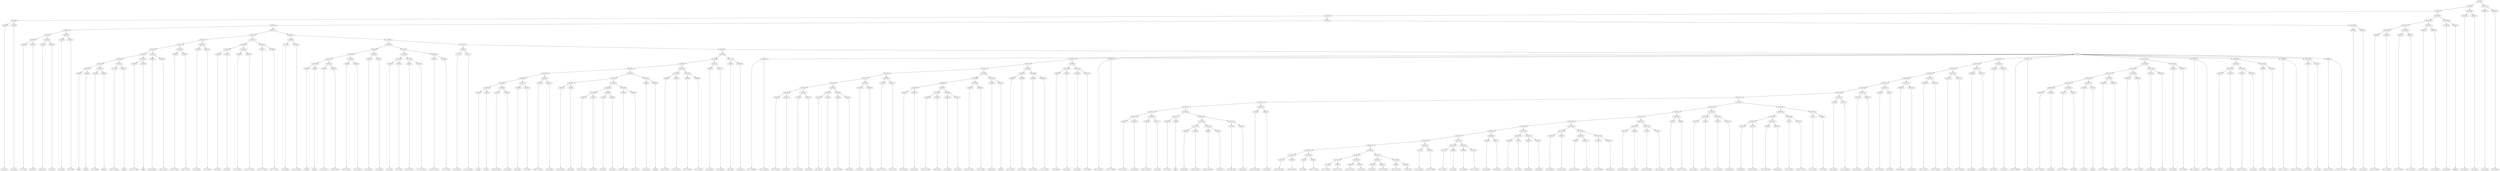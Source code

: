 digraph sample{
"L4334(0)"->"[D  E  F](0)"
"L2249(0)"->"[F  G  A](0)"
"L5310(4)"->"L4334(0)"
"L5310(4)"->"L2249(0)"
"L2249(1)"->"[F  G  A](1)"
"L4334(1)"->"[D  E  F](1)"
"L5310(9)"->"L2249(1)"
"L5310(9)"->"L4334(1)"
"L4334(2)"->"[D  E  F](2)"
"L2249(2)"->"[F  G  A](2)"
"L5310(10)"->"L4334(2)"
"L5310(10)"->"L2249(2)"
"L5310(8)"->"L5310(9)"
"L5310(8)"->"L5310(10)"
"L2249(3)"->"[F  G  A](3)"
"L4334(3)"->"[D  E  F](3)"
"L5310(11)"->"L2249(3)"
"L5310(11)"->"L4334(3)"
"L5310(7)"->"L5310(8)"
"L5310(7)"->"L5310(11)"
"L-688(0)"->"[D](0)"
"L1084(0)"->"[rest](0)"
"L5310(20)"->"L-688(0)"
"L5310(20)"->"L1084(0)"
"L3824(0)"->"[D  F  Ais](0)"
"L1084(1)"->"[rest](1)"
"L5310(21)"->"L3824(0)"
"L5310(21)"->"L1084(1)"
"L5310(19)"->"L5310(20)"
"L5310(19)"->"L5310(21)"
"L1273(0)"->"[D  E  G  Ais](0)"
"L1084(2)"->"[rest](2)"
"L5310(22)"->"L1273(0)"
"L5310(22)"->"L1084(2)"
"L5310(18)"->"L5310(19)"
"L5310(18)"->"L5310(22)"
"L1482(0)"->"[Cis  E  G  A](0)"
"L3236(0)"->"[A](0)"
"L5310(23)"->"L1482(0)"
"L5310(23)"->"L3236(0)"
"L5310(17)"->"L5310(18)"
"L5310(17)"->"L5310(23)"
"L2080(0)"->"[D  F  G  A](0)"
"L3920(0)"->"[D  E  F  A](0)"
"L5310(24)"->"L2080(0)"
"L5310(24)"->"L3920(0)"
"L5310(16)"->"L5310(17)"
"L5310(16)"->"L5310(24)"
"L3920(1)"->"[D  E  F  A](1)"
"L2080(1)"->"[D  F  G  A](1)"
"L5310(25)"->"L3920(1)"
"L5310(25)"->"L2080(1)"
"L5310(15)"->"L5310(16)"
"L5310(15)"->"L5310(25)"
"L3987(0)"->"[D  G  Ais](0)"
"L3987(1)"->"[D  G  Ais](1)"
"L5310(26)"->"L3987(0)"
"L5310(26)"->"L3987(1)"
"L5310(14)"->"L5310(15)"
"L5310(14)"->"L5310(26)"
"L2340(0)"->"[D  F  A](0)"
"L2340(1)"->"[D  F  A](1)"
"L5310(29)"->"L2340(0)"
"L5310(29)"->"L2340(1)"
"L3588(0)"->"[C  F  G  A](0)"
"L2821(0)"->"[C  D  E  F  A](0)"
"L5310(30)"->"L3588(0)"
"L5310(30)"->"L2821(0)"
"L5310(28)"->"L5310(29)"
"L5310(28)"->"L5310(30)"
"L2821(1)"->"[C  D  E  F  A](1)"
"L3588(1)"->"[C  F  G  A](1)"
"L5310(31)"->"L2821(1)"
"L5310(31)"->"L3588(1)"
"L5310(27)"->"L5310(28)"
"L5310(27)"->"L5310(31)"
"L5310(13)"->"L5310(14)"
"L5310(13)"->"L5310(27)"
"L1211(0)"->"[C  E  Ais](0)"
"L2765(0)"->"[C  E  G  Ais](0)"
"L2666(0)"->"L1211(0)"
"L2666(0)"->"L2765(0)"
"L2940(0)"->"[F  A](0)"
"L2940(1)"->"[F  A](1)"
"L5310(38)"->"L2940(0)"
"L5310(38)"->"L2940(1)"
"L2080(2)"->"[D  F  G  A](2)"
"L3920(2)"->"[D  E  F  A](2)"
"L5310(39)"->"L2080(2)"
"L5310(39)"->"L3920(2)"
"L5310(37)"->"L5310(38)"
"L5310(37)"->"L5310(39)"
"L3920(3)"->"[D  E  F  A](3)"
"L2080(3)"->"[D  F  G  A](3)"
"L5310(40)"->"L3920(3)"
"L5310(40)"->"L2080(3)"
"L5310(36)"->"L5310(37)"
"L5310(36)"->"L5310(40)"
"L3987(2)"->"[D  G  Ais](2)"
"L3987(3)"->"[D  G  Ais](3)"
"L5310(41)"->"L3987(2)"
"L5310(41)"->"L3987(3)"
"L5310(35)"->"L5310(36)"
"L5310(35)"->"L5310(41)"
"L2340(2)"->"[D  F  A](2)"
"L2340(3)"->"[D  F  A](3)"
"L5310(44)"->"L2340(2)"
"L5310(44)"->"L2340(3)"
"L3588(2)"->"[C  F  G  A](2)"
"L2821(2)"->"[C  D  E  F  A](2)"
"L5310(45)"->"L3588(2)"
"L5310(45)"->"L2821(2)"
"L5310(43)"->"L5310(44)"
"L5310(43)"->"L5310(45)"
"L2821(3)"->"[C  D  E  F  A](3)"
"L3588(3)"->"[C  F  G  A](3)"
"L5310(46)"->"L2821(3)"
"L5310(46)"->"L3588(3)"
"L5310(42)"->"L5310(43)"
"L5310(42)"->"L5310(46)"
"L5310(34)"->"L5310(35)"
"L5310(34)"->"L5310(42)"
"L1211(1)"->"[C  E  Ais](1)"
"L2765(1)"->"[C  E  G  Ais](1)"
"L2666(1)"->"L1211(1)"
"L2666(1)"->"L2765(1)"
"L2940(2)"->"[F  A](2)"
"L2940(3)"->"[F  A](3)"
"L5310(55)"->"L2940(2)"
"L5310(55)"->"L2940(3)"
"L1482(1)"->"[Cis  E  G  A](1)"
"L2060(0)"->"[Cis  E  A](0)"
"L5310(56)"->"L1482(1)"
"L5310(56)"->"L2060(0)"
"L5310(54)"->"L5310(55)"
"L5310(54)"->"L5310(56)"
"L2340(4)"->"[D  F  A](4)"
"L2340(5)"->"[D  F  A](5)"
"L5310(57)"->"L2340(4)"
"L5310(57)"->"L2340(5)"
"L5310(53)"->"L5310(54)"
"L5310(53)"->"L5310(57)"
"L1482(2)"->"[Cis  E  G  A](2)"
"L4501(0)"->"[Cis  G  A](0)"
"L5310(58)"->"L1482(2)"
"L5310(58)"->"L4501(0)"
"L5310(52)"->"L5310(53)"
"L5310(52)"->"L5310(58)"
"L3920(4)"->"[D  E  F  A](4)"
"L2340(6)"->"[D  F  A](6)"
"L5310(61)"->"L3920(4)"
"L5310(61)"->"L2340(6)"
"L1482(3)"->"[Cis  E  G  A](3)"
"L2060(1)"->"[Cis  E  A](1)"
"L5310(64)"->"L1482(3)"
"L5310(64)"->"L2060(1)"
"L2340(7)"->"[D  F  A](7)"
"L2340(8)"->"[D  F  A](8)"
"L5310(65)"->"L2340(7)"
"L5310(65)"->"L2340(8)"
"L5310(63)"->"L5310(64)"
"L5310(63)"->"L5310(65)"
"L1482(4)"->"[Cis  E  G  A](4)"
"L2080(4)"->"[D  F  G  A](4)"
"L5310(66)"->"L1482(4)"
"L5310(66)"->"L2080(4)"
"L5310(62)"->"L5310(63)"
"L5310(62)"->"L5310(66)"
"L5310(60)"->"L5310(61)"
"L5310(60)"->"L5310(62)"
"L2060(2)"->"[Cis  E  A](2)"
"L3684(0)"->"[E  A](0)"
"L5310(67)"->"L2060(2)"
"L5310(67)"->"L3684(0)"
"L5310(59)"->"L5310(60)"
"L5310(59)"->"L5310(67)"
"L5310(51)"->"L5310(52)"
"L5310(51)"->"L5310(59)"
"L2080(5)"->"[D  F  G  A](5)"
"L3920(5)"->"[D  E  F  A](5)"
"L5310(69)"->"L2080(5)"
"L5310(69)"->"L3920(5)"
"L3920(6)"->"[D  E  F  A](6)"
"L2080(6)"->"[D  F  G  A](6)"
"L5310(70)"->"L3920(6)"
"L5310(70)"->"L2080(6)"
"L5310(68)"->"L5310(69)"
"L5310(68)"->"L5310(70)"
"L5310(50)"->"L5310(51)"
"L5310(50)"->"L5310(68)"
"L3987(4)"->"[D  G  Ais](4)"
"L3987(5)"->"[D  G  Ais](5)"
"L5310(71)"->"L3987(4)"
"L5310(71)"->"L3987(5)"
"L5310(49)"->"L5310(50)"
"L5310(49)"->"L5310(71)"
"L2340(9)"->"[D  F  A](9)"
"L2340(10)"->"[D  F  A](10)"
"L5310(72)"->"L2340(9)"
"L5310(72)"->"L2340(10)"
"L5310(48)"->"L5310(49)"
"L5310(48)"->"L5310(72)"
"L3192(0)"->"[E  G  A  Ais](0)"
"L3192(0)"->"[E  F  G  Ais](0)"
"L2080(7)"->"[D  F  G  A](7)"
"L2340(11)"->"[D  F  A](11)"
"L5310(80)"->"L2080(7)"
"L5310(80)"->"L2340(11)"
"L1482(5)"->"[Cis  E  G  A](5)"
"L3637(0)"->"[E  G  A](0)"
"L5310(81)"->"L1482(5)"
"L5310(81)"->"L3637(0)"
"L5310(79)"->"L5310(80)"
"L5310(79)"->"L5310(81)"
"L2340(12)"->"[D  F  A](12)"
"L1279(0)"->"[D  A](0)"
"L5310(83)"->"L2340(12)"
"L5310(83)"->"L1279(0)"
"L1482(6)"->"[Cis  E  G  A](6)"
"L2060(3)"->"[Cis  E  A](3)"
"L5310(84)"->"L1482(6)"
"L5310(84)"->"L2060(3)"
"L5310(82)"->"L5310(83)"
"L5310(82)"->"L5310(84)"
"L5310(78)"->"L5310(79)"
"L5310(78)"->"L5310(82)"
"L2340(13)"->"[D  F  A](13)"
"L2340(14)"->"[D  F  A](14)"
"L5310(85)"->"L2340(13)"
"L5310(85)"->"L2340(14)"
"L5310(77)"->"L5310(78)"
"L5310(77)"->"L5310(85)"
"L1482(7)"->"[Cis  E  G  A](7)"
"L4501(1)"->"[Cis  G  A](1)"
"L5310(86)"->"L1482(7)"
"L5310(86)"->"L4501(1)"
"L5310(76)"->"L5310(77)"
"L5310(76)"->"L5310(86)"
"L3920(7)"->"[D  E  F  A](7)"
"L2340(15)"->"[D  F  A](15)"
"L5310(90)"->"L3920(7)"
"L5310(90)"->"L2340(15)"
"L1482(8)"->"[Cis  E  G  A](8)"
"L2060(4)"->"[Cis  E  A](4)"
"L5310(92)"->"L1482(8)"
"L5310(92)"->"L2060(4)"
"L2340(16)"->"[D  F  A](16)"
"L2340(17)"->"[D  F  A](17)"
"L5310(93)"->"L2340(16)"
"L5310(93)"->"L2340(17)"
"L5310(91)"->"L5310(92)"
"L5310(91)"->"L5310(93)"
"L5310(89)"->"L5310(90)"
"L5310(89)"->"L5310(91)"
"L1482(9)"->"[Cis  E  G  A](9)"
"L2080(8)"->"[D  F  G  A](8)"
"L5310(94)"->"L1482(9)"
"L5310(94)"->"L2080(8)"
"L5310(88)"->"L5310(89)"
"L5310(88)"->"L5310(94)"
"L2060(5)"->"[Cis  E  A](5)"
"L3684(1)"->"[E  A](1)"
"L5310(95)"->"L2060(5)"
"L5310(95)"->"L3684(1)"
"L5310(87)"->"L5310(88)"
"L5310(87)"->"L5310(95)"
"L5310(75)"->"L5310(76)"
"L5310(75)"->"L5310(87)"
"L2080(9)"->"[D  F  G  A](9)"
"L3920(8)"->"[D  E  F  A](8)"
"L5310(97)"->"L2080(9)"
"L5310(97)"->"L3920(8)"
"L3920(9)"->"[D  E  F  A](9)"
"L2080(10)"->"[D  F  G  A](10)"
"L5310(98)"->"L3920(9)"
"L5310(98)"->"L2080(10)"
"L5310(96)"->"L5310(97)"
"L5310(96)"->"L5310(98)"
"L5310(74)"->"L5310(75)"
"L5310(74)"->"L5310(96)"
"L3987(6)"->"[D  G  Ais](6)"
"L3987(7)"->"[D  G  Ais](7)"
"L5310(100)"->"L3987(6)"
"L5310(100)"->"L3987(7)"
"L2340(18)"->"[D  F  A](18)"
"L2340(19)"->"[D  F  A](19)"
"L5310(101)"->"L2340(18)"
"L5310(101)"->"L2340(19)"
"L5310(99)"->"L5310(100)"
"L5310(99)"->"L5310(101)"
"L5310(73)"->"L5310(74)"
"L5310(73)"->"L5310(99)"
"L3192(1)"->"[E  G  A  Ais](1)"
"L3192(1)"->"[E  F  G  Ais](1)"
"L2080(11)"->"[D  F  G  A](11)"
"L2340(20)"->"[D  F  A](20)"
"L5310(114)"->"L2080(11)"
"L5310(114)"->"L2340(20)"
"L1482(10)"->"[Cis  E  G  A](10)"
"L3637(1)"->"[E  G  A](1)"
"L5310(115)"->"L1482(10)"
"L5310(115)"->"L3637(1)"
"L5310(113)"->"L5310(114)"
"L5310(113)"->"L5310(115)"
"L2340(21)"->"[D  F  A](21)"
"L-688(1)"->"[D](1)"
"L5310(117)"->"L2340(21)"
"L5310(117)"->"L-688(1)"
"L2081(0)"->"[D  Fis  A](0)"
"L4074(0)"->"[D  Fis  A  B](0)"
"L5310(120)"->"L2081(0)"
"L5310(120)"->"L4074(0)"
"L658(0)"->"[Cis  D  Fis  A](0)"
"L2081(1)"->"[D  Fis  A](1)"
"L5310(121)"->"L658(0)"
"L5310(121)"->"L2081(1)"
"L5310(119)"->"L5310(120)"
"L5310(119)"->"L5310(121)"
"L-2151(0)"->"[D  E  Fis  A](0)"
"L2081(2)"->"[D  Fis  A](2)"
"L5310(122)"->"L-2151(0)"
"L5310(122)"->"L2081(2)"
"L5310(118)"->"L5310(119)"
"L5310(118)"->"L5310(122)"
"L5310(116)"->"L5310(117)"
"L5310(116)"->"L5310(118)"
"L5310(112)"->"L5310(113)"
"L5310(112)"->"L5310(116)"
"L4770(0)"->"[D  Fis  Gis  B](0)"
"L4691(0)"->"[D  Gis  B](0)"
"L5310(123)"->"L4770(0)"
"L5310(123)"->"L4691(0)"
"L5310(111)"->"L5310(112)"
"L5310(111)"->"L5310(123)"
"L4770(1)"->"[D  Fis  Gis  B](1)"
"L1180(0)"->"[D  E  Gis  B](0)"
"L5310(135)"->"L4770(1)"
"L5310(135)"->"L1180(0)"
"L532(0)"->"[D  G  A](0)"
"L546(0)"->"[Cis  D  G  A](0)"
"L5310(136)"->"L532(0)"
"L5310(136)"->"L546(0)"
"L5310(134)"->"L5310(135)"
"L5310(134)"->"L5310(136)"
"L1124(0)"->"[D  G  A  B](0)"
"L546(1)"->"[Cis  D  G  A](1)"
"L5310(139)"->"L1124(0)"
"L5310(139)"->"L546(1)"
"L4074(1)"->"[D  Fis  A  B](1)"
"L2081(3)"->"[D  Fis  A](3)"
"L5310(140)"->"L4074(1)"
"L5310(140)"->"L2081(3)"
"L5310(138)"->"L5310(139)"
"L5310(138)"->"L5310(140)"
"L2081(4)"->"[D  Fis  A](4)"
"L4074(2)"->"[D  Fis  A  B](2)"
"L5310(142)"->"L2081(4)"
"L5310(142)"->"L4074(2)"
"L658(1)"->"[Cis  D  Fis  A](1)"
"L2081(5)"->"[D  Fis  A](5)"
"L5310(143)"->"L658(1)"
"L5310(143)"->"L2081(5)"
"L5310(141)"->"L5310(142)"
"L5310(141)"->"L5310(143)"
"L5310(137)"->"L5310(138)"
"L5310(137)"->"L5310(141)"
"L5310(133)"->"L5310(134)"
"L5310(133)"->"L5310(137)"
"L517(0)"->"[D  E  G  B](0)"
"L4329(0)"->"[D  Fis  G  B](0)"
"L5310(144)"->"L517(0)"
"L5310(144)"->"L4329(0)"
"L5310(132)"->"L5310(133)"
"L5310(132)"->"L5310(144)"
"L1124(1)"->"[D  G  A  B](1)"
"L2998(0)"->"[D  G  B](0)"
"L5310(146)"->"L1124(1)"
"L5310(146)"->"L2998(0)"
"L3987(8)"->"[D  G  Ais](8)"
"L1273(1)"->"[D  E  G  Ais](1)"
"L5310(147)"->"L3987(8)"
"L5310(147)"->"L1273(1)"
"L5310(145)"->"L5310(146)"
"L5310(145)"->"L5310(147)"
"L5310(131)"->"L5310(132)"
"L5310(131)"->"L5310(145)"
"L2081(6)"->"[D  Fis  A](6)"
"L2081(7)"->"[D  Fis  A](7)"
"L5310(148)"->"L2081(6)"
"L5310(148)"->"L2081(7)"
"L5310(130)"->"L5310(131)"
"L5310(130)"->"L5310(148)"
"L3056(0)"->"[D  E  G  A](0)"
"L532(1)"->"[D  G  A](1)"
"L5310(150)"->"L3056(0)"
"L5310(150)"->"L532(1)"
"L2081(8)"->"[D  Fis  A](8)"
"L2081(9)"->"[D  Fis  A](9)"
"L5310(151)"->"L2081(8)"
"L5310(151)"->"L2081(9)"
"L5310(149)"->"L5310(150)"
"L5310(149)"->"L5310(151)"
"L5310(129)"->"L5310(130)"
"L5310(129)"->"L5310(149)"
"L2081(10)"->"[D  Fis  A](10)"
"L4074(3)"->"[D  Fis  A  B](3)"
"L5310(153)"->"L2081(10)"
"L5310(153)"->"L4074(3)"
"L658(2)"->"[Cis  D  Fis  A](2)"
"L2081(11)"->"[D  Fis  A](11)"
"L5310(155)"->"L658(2)"
"L5310(155)"->"L2081(11)"
"L-2151(1)"->"[D  E  Fis  A](1)"
"L2081(12)"->"[D  Fis  A](12)"
"L5310(156)"->"L-2151(1)"
"L5310(156)"->"L2081(12)"
"L5310(154)"->"L5310(155)"
"L5310(154)"->"L5310(156)"
"L5310(152)"->"L5310(153)"
"L5310(152)"->"L5310(154)"
"L5310(128)"->"L5310(129)"
"L5310(128)"->"L5310(152)"
"L4770(2)"->"[D  Fis  Gis  B](2)"
"L4691(1)"->"[D  Gis  B](1)"
"L5310(158)"->"L4770(2)"
"L5310(158)"->"L4691(1)"
"L4770(3)"->"[D  Fis  Gis  B](3)"
"L1180(1)"->"[D  E  Gis  B](1)"
"L5310(159)"->"L4770(3)"
"L5310(159)"->"L1180(1)"
"L5310(157)"->"L5310(158)"
"L5310(157)"->"L5310(159)"
"L5310(127)"->"L5310(128)"
"L5310(127)"->"L5310(157)"
"L532(2)"->"[D  G  A](2)"
"L546(2)"->"[Cis  D  G  A](2)"
"L5310(160)"->"L532(2)"
"L5310(160)"->"L546(2)"
"L5310(126)"->"L5310(127)"
"L5310(126)"->"L5310(160)"
"L1124(2)"->"[D  G  A  B](2)"
"L546(3)"->"[Cis  D  G  A](3)"
"L5310(162)"->"L1124(2)"
"L5310(162)"->"L546(3)"
"L4074(4)"->"[D  Fis  A  B](4)"
"L2081(13)"->"[D  Fis  A](13)"
"L5310(163)"->"L4074(4)"
"L5310(163)"->"L2081(13)"
"L5310(161)"->"L5310(162)"
"L5310(161)"->"L5310(163)"
"L5310(125)"->"L5310(126)"
"L5310(125)"->"L5310(161)"
"L2081(14)"->"[D  Fis  A](14)"
"L4074(5)"->"[D  Fis  A  B](5)"
"L5310(167)"->"L2081(14)"
"L5310(167)"->"L4074(5)"
"L658(3)"->"[Cis  D  Fis  A](3)"
"L2081(15)"->"[D  Fis  A](15)"
"L5310(168)"->"L658(3)"
"L5310(168)"->"L2081(15)"
"L5310(166)"->"L5310(167)"
"L5310(166)"->"L5310(168)"
"L517(1)"->"[D  E  G  B](1)"
"L4329(1)"->"[D  Fis  G  B](1)"
"L5310(169)"->"L517(1)"
"L5310(169)"->"L4329(1)"
"L5310(165)"->"L5310(166)"
"L5310(165)"->"L5310(169)"
"L1124(3)"->"[D  G  A  B](3)"
"L2998(1)"->"[D  G  B](1)"
"L5310(170)"->"L1124(3)"
"L5310(170)"->"L2998(1)"
"L5310(164)"->"L5310(165)"
"L5310(164)"->"L5310(170)"
"L5310(124)"->"L5310(125)"
"L5310(124)"->"L5310(164)"
"L5310(110)"->"L5310(111)"
"L5310(110)"->"L5310(124)"
"L3987(9)"->"[D  G  Ais](9)"
"L1273(2)"->"[D  E  G  Ais](2)"
"L5310(171)"->"L3987(9)"
"L5310(171)"->"L1273(2)"
"L5310(109)"->"L5310(110)"
"L5310(109)"->"L5310(171)"
"L2081(16)"->"[D  Fis  A](16)"
"L2081(17)"->"[D  Fis  A](17)"
"L5310(172)"->"L2081(16)"
"L5310(172)"->"L2081(17)"
"L5310(108)"->"L5310(109)"
"L5310(108)"->"L5310(172)"
"L3056(1)"->"[D  E  G  A](1)"
"L532(3)"->"[D  G  A](3)"
"L5310(173)"->"L3056(1)"
"L5310(173)"->"L532(3)"
"L5310(107)"->"L5310(108)"
"L5310(107)"->"L5310(173)"
"L2081(18)"->"[D  Fis  A](18)"
"L2081(19)"->"[D  Fis  A](19)"
"L5310(174)"->"L2081(18)"
"L5310(174)"->"L2081(19)"
"L5310(106)"->"L5310(107)"
"L5310(106)"->"L5310(174)"
"L2080(12)"->"[D  F  G  A](12)"
"L3920(10)"->"[D  E  F  A](10)"
"L5310(175)"->"L2080(12)"
"L5310(175)"->"L3920(10)"
"L5310(105)"->"L5310(106)"
"L5310(105)"->"L5310(175)"
"L3920(11)"->"[D  E  F  A](11)"
"L2080(13)"->"[D  F  G  A](13)"
"L5310(176)"->"L3920(11)"
"L5310(176)"->"L2080(13)"
"L5310(104)"->"L5310(105)"
"L5310(104)"->"L5310(176)"
"L3987(10)"->"[D  G  Ais](10)"
"L3987(11)"->"[D  G  Ais](11)"
"L5310(177)"->"L3987(10)"
"L5310(177)"->"L3987(11)"
"L5310(103)"->"L5310(104)"
"L5310(103)"->"L5310(177)"
"L2340(22)"->"[D  F  A](22)"
"L2340(23)"->"[D  F  A](23)"
"L5310(178)"->"L2340(22)"
"L5310(178)"->"L2340(23)"
"L5310(102)"->"L5310(103)"
"L5310(102)"->"L5310(178)"
"L3192(2)"->"[E  G  A  Ais](2)"
"L3192(2)"->"[E  F  G  Ais](2)"
"L2080(14)"->"[D  F  G  A](14)"
"L2340(24)"->"[D  F  A](24)"
"L5310(185)"->"L2080(14)"
"L5310(185)"->"L2340(24)"
"L1482(11)"->"[Cis  E  G  A](11)"
"L3637(2)"->"[E  G  A](2)"
"L5310(186)"->"L1482(11)"
"L5310(186)"->"L3637(2)"
"L5310(184)"->"L5310(185)"
"L5310(184)"->"L5310(186)"
"L2340(25)"->"[D  F  A](25)"
"L1279(1)"->"[D  A](1)"
"L5310(187)"->"L2340(25)"
"L5310(187)"->"L1279(1)"
"L5310(183)"->"L5310(184)"
"L5310(183)"->"L5310(187)"
"L2080(15)"->"[D  F  G  A](15)"
"L3920(12)"->"[D  E  F  A](12)"
"L5310(188)"->"L2080(15)"
"L5310(188)"->"L3920(12)"
"L5310(182)"->"L5310(183)"
"L5310(182)"->"L5310(188)"
"L3920(13)"->"[D  E  F  A](13)"
"L2080(16)"->"[D  F  G  A](16)"
"L5310(189)"->"L3920(13)"
"L5310(189)"->"L2080(16)"
"L5310(181)"->"L5310(182)"
"L5310(181)"->"L5310(189)"
"L3987(12)"->"[D  G  Ais](12)"
"L3987(13)"->"[D  G  Ais](13)"
"L5310(190)"->"L3987(12)"
"L5310(190)"->"L3987(13)"
"L5310(180)"->"L5310(181)"
"L5310(180)"->"L5310(190)"
"L2340(26)"->"[D  F  A](26)"
"L2340(27)"->"[D  F  A](27)"
"L5310(191)"->"L2340(26)"
"L5310(191)"->"L2340(27)"
"L5310(179)"->"L5310(180)"
"L5310(179)"->"L5310(191)"
"L3192(3)"->"[E  G  A  Ais](3)"
"L3192(3)"->"[E  F  G  Ais](3)"
"L2080(17)"->"[D  F  G  A](17)"
"L2340(28)"->"[D  F  A](28)"
"L5310(194)"->"L2080(17)"
"L5310(194)"->"L2340(28)"
"L1482(12)"->"[Cis  E  G  A](12)"
"L3637(3)"->"[E  G  A](3)"
"L5310(195)"->"L1482(12)"
"L5310(195)"->"L3637(3)"
"L5310(193)"->"L5310(194)"
"L5310(193)"->"L5310(195)"
"L4334(4)"->"[D  E  F](4)"
"L2249(4)"->"[F  G  A](4)"
"L5310(196)"->"L4334(4)"
"L5310(196)"->"L2249(4)"
"L5310(192)"->"L5310(193)"
"L5310(192)"->"L5310(196)"
"L4068(0)"->"[Cis  F  G  A](0)"
"L4068(0)"->"[Cis  E  F  G  A](0)"
"L4334(5)"->"[D  E  F](5)"
"L2249(5)"->"[F  G  A](5)"
"L5310(197)"->"L4334(5)"
"L5310(197)"->"L2249(5)"
"L4068(1)"->"[Cis  F  G  A](1)"
"L4068(1)"->"[Cis  E  F  G  A](1)"
"L5255(0)"->"L3192(0)"
"L5255(0)"->"L5310(73)"
"L5255(0)"->"L3192(1)"
"L5255(0)"->"L5310(102)"
"L5255(0)"->"L3192(2)"
"L5255(0)"->"L5310(179)"
"L5255(0)"->"L3192(3)"
"L5255(0)"->"L5310(192)"
"L5255(0)"->"L4068(0)"
"L5255(0)"->"L5310(197)"
"L5255(0)"->"L4068(1)"
"L5269(0)"->"L5310(48)"
"L5269(0)"->"L5255(0)"
"L5310(47)"->"L2666(1)"
"L5310(47)"->"L5269(0)"
"L5310(33)"->"L5310(34)"
"L5310(33)"->"L5310(47)"
"L5310(32)"->"L2666(0)"
"L5310(32)"->"L5310(33)"
"L5310(12)"->"L5310(13)"
"L5310(12)"->"L5310(32)"
"L5310(6)"->"L5310(7)"
"L5310(6)"->"L5310(12)"
"L4334(6)"->"[D  E  F](6)"
"L2248(0)"->"[F  Gis  A](0)"
"L5310(198)"->"L4334(6)"
"L5310(198)"->"L2248(0)"
"L5310(5)"->"L5310(6)"
"L5310(5)"->"L5310(198)"
"L5310(3)"->"L5310(4)"
"L5310(3)"->"L5310(5)"
"L3666(0)"->"[Cis  D  F  A](0)"
"L3920(14)"->"[D  E  F  A](14)"
"L5310(202)"->"L3666(0)"
"L5310(202)"->"L3920(14)"
"L3920(15)"->"[D  E  F  A](15)"
"L2923(0)"->"[D  F  Gis  A](0)"
"L5310(203)"->"L3920(15)"
"L5310(203)"->"L2923(0)"
"L5310(201)"->"L5310(202)"
"L5310(201)"->"L5310(203)"
"L3666(1)"->"[Cis  D  F  A](1)"
"L3920(16)"->"[D  E  F  A](16)"
"L5310(204)"->"L3666(1)"
"L5310(204)"->"L3920(16)"
"L5310(200)"->"L5310(201)"
"L5310(200)"->"L5310(204)"
"L2340(29)"->"[D  F  A](29)"
"L1084(3)"->"[rest](3)"
"L5310(205)"->"L2340(29)"
"L5310(205)"->"L1084(3)"
"L5310(199)"->"L5310(200)"
"L5310(199)"->"L5310(205)"
"L5310(2)"->"L5310(3)"
"L5310(2)"->"L5310(199)"
"L2340(30)"->"[D  F  A](30)"
"L2340(31)"->"[D  F  A](31)"
"L5310(206)"->"L2340(30)"
"L5310(206)"->"L2340(31)"
"L5310(1)"->"L5310(2)"
"L5310(1)"->"L5310(206)"
"L2340(32)"->"[D  F  A](32)"
"L2340(33)"->"[D  F  A](33)"
"L5310(207)"->"L2340(32)"
"L5310(207)"->"L2340(33)"
"L5310(0)"->"L5310(1)"
"L5310(0)"->"L5310(207)"
{rank = min; "L5310(0)"}
{rank = same; "L5310(1)"; "L5310(207)";}
{rank = same; "L5310(2)"; "L5310(206)"; "L2340(32)"; "L2340(33)";}
{rank = same; "L5310(3)"; "L5310(199)"; "L2340(30)"; "L2340(31)";}
{rank = same; "L5310(4)"; "L5310(5)"; "L5310(200)"; "L5310(205)";}
{rank = same; "L4334(0)"; "L2249(0)"; "L5310(6)"; "L5310(198)"; "L5310(201)"; "L5310(204)"; "L2340(29)"; "L1084(3)";}
{rank = same; "L5310(7)"; "L5310(12)"; "L4334(6)"; "L2248(0)"; "L5310(202)"; "L5310(203)"; "L3666(1)"; "L3920(16)";}
{rank = same; "L5310(8)"; "L5310(11)"; "L5310(13)"; "L5310(32)"; "L3666(0)"; "L3920(14)"; "L3920(15)"; "L2923(0)";}
{rank = same; "L5310(9)"; "L5310(10)"; "L2249(3)"; "L4334(3)"; "L5310(14)"; "L5310(27)"; "L2666(0)"; "L5310(33)";}
{rank = same; "L2249(1)"; "L4334(1)"; "L4334(2)"; "L2249(2)"; "L5310(15)"; "L5310(26)"; "L5310(28)"; "L5310(31)"; "L1211(0)"; "L2765(0)"; "L5310(34)"; "L5310(47)";}
{rank = same; "L5310(16)"; "L5310(25)"; "L3987(0)"; "L3987(1)"; "L5310(29)"; "L5310(30)"; "L2821(1)"; "L3588(1)"; "L5310(35)"; "L5310(42)"; "L2666(1)"; "L5269(0)";}
{rank = same; "L5310(17)"; "L5310(24)"; "L3920(1)"; "L2080(1)"; "L2340(0)"; "L2340(1)"; "L3588(0)"; "L2821(0)"; "L5310(36)"; "L5310(41)"; "L5310(43)"; "L5310(46)"; "L1211(1)"; "L2765(1)"; "L5310(48)"; "L5255(0)";}
{rank = same; "L5310(18)"; "L5310(23)"; "L2080(0)"; "L3920(0)"; "L5310(37)"; "L5310(40)"; "L3987(2)"; "L3987(3)"; "L5310(44)"; "L5310(45)"; "L2821(3)"; "L3588(3)"; "L5310(49)"; "L5310(72)"; "L3192(0)"; "L5310(73)"; "L3192(1)"; "L5310(102)"; "L3192(2)"; "L5310(179)"; "L3192(3)"; "L5310(192)"; "L4068(0)"; "L5310(197)"; "L4068(1)";}
{rank = same; "L5310(19)"; "L5310(22)"; "L1482(0)"; "L3236(0)"; "L5310(38)"; "L5310(39)"; "L3920(3)"; "L2080(3)"; "L2340(2)"; "L2340(3)"; "L3588(2)"; "L2821(2)"; "L5310(50)"; "L5310(71)"; "L2340(9)"; "L2340(10)"; "L5310(74)"; "L5310(99)"; "L5310(103)"; "L5310(178)"; "L5310(180)"; "L5310(191)"; "L5310(193)"; "L5310(196)"; "L4334(5)"; "L2249(5)";}
{rank = same; "L5310(20)"; "L5310(21)"; "L1273(0)"; "L1084(2)"; "L2940(0)"; "L2940(1)"; "L2080(2)"; "L3920(2)"; "L5310(51)"; "L5310(68)"; "L3987(4)"; "L3987(5)"; "L5310(75)"; "L5310(96)"; "L5310(100)"; "L5310(101)"; "L5310(104)"; "L5310(177)"; "L2340(22)"; "L2340(23)"; "L5310(181)"; "L5310(190)"; "L2340(26)"; "L2340(27)"; "L5310(194)"; "L5310(195)"; "L4334(4)"; "L2249(4)";}
{rank = same; "L-688(0)"; "L1084(0)"; "L3824(0)"; "L1084(1)"; "L5310(52)"; "L5310(59)"; "L5310(69)"; "L5310(70)"; "L5310(76)"; "L5310(87)"; "L5310(97)"; "L5310(98)"; "L3987(6)"; "L3987(7)"; "L2340(18)"; "L2340(19)"; "L5310(105)"; "L5310(176)"; "L3987(10)"; "L3987(11)"; "L5310(182)"; "L5310(189)"; "L3987(12)"; "L3987(13)"; "L2080(17)"; "L2340(28)"; "L1482(12)"; "L3637(3)";}
{rank = same; "L5310(53)"; "L5310(58)"; "L5310(60)"; "L5310(67)"; "L2080(5)"; "L3920(5)"; "L3920(6)"; "L2080(6)"; "L5310(77)"; "L5310(86)"; "L5310(88)"; "L5310(95)"; "L2080(9)"; "L3920(8)"; "L3920(9)"; "L2080(10)"; "L5310(106)"; "L5310(175)"; "L3920(11)"; "L2080(13)"; "L5310(183)"; "L5310(188)"; "L3920(13)"; "L2080(16)";}
{rank = same; "L5310(54)"; "L5310(57)"; "L1482(2)"; "L4501(0)"; "L5310(61)"; "L5310(62)"; "L2060(2)"; "L3684(0)"; "L5310(78)"; "L5310(85)"; "L1482(7)"; "L4501(1)"; "L5310(89)"; "L5310(94)"; "L2060(5)"; "L3684(1)"; "L5310(107)"; "L5310(174)"; "L2080(12)"; "L3920(10)"; "L5310(184)"; "L5310(187)"; "L2080(15)"; "L3920(12)";}
{rank = same; "L5310(55)"; "L5310(56)"; "L2340(4)"; "L2340(5)"; "L3920(4)"; "L2340(6)"; "L5310(63)"; "L5310(66)"; "L5310(79)"; "L5310(82)"; "L2340(13)"; "L2340(14)"; "L5310(90)"; "L5310(91)"; "L1482(9)"; "L2080(8)"; "L5310(108)"; "L5310(173)"; "L2081(18)"; "L2081(19)"; "L5310(185)"; "L5310(186)"; "L2340(25)"; "L1279(1)";}
{rank = same; "L2940(2)"; "L2940(3)"; "L1482(1)"; "L2060(0)"; "L5310(64)"; "L5310(65)"; "L1482(4)"; "L2080(4)"; "L5310(80)"; "L5310(81)"; "L5310(83)"; "L5310(84)"; "L3920(7)"; "L2340(15)"; "L5310(92)"; "L5310(93)"; "L5310(109)"; "L5310(172)"; "L3056(1)"; "L532(3)"; "L2080(14)"; "L2340(24)"; "L1482(11)"; "L3637(2)";}
{rank = same; "L1482(3)"; "L2060(1)"; "L2340(7)"; "L2340(8)"; "L2080(7)"; "L2340(11)"; "L1482(5)"; "L3637(0)"; "L2340(12)"; "L1279(0)"; "L1482(6)"; "L2060(3)"; "L1482(8)"; "L2060(4)"; "L2340(16)"; "L2340(17)"; "L5310(110)"; "L5310(171)"; "L2081(16)"; "L2081(17)";}
{rank = same; "L5310(111)"; "L5310(124)"; "L3987(9)"; "L1273(2)";}
{rank = same; "L5310(112)"; "L5310(123)"; "L5310(125)"; "L5310(164)";}
{rank = same; "L5310(113)"; "L5310(116)"; "L4770(0)"; "L4691(0)"; "L5310(126)"; "L5310(161)"; "L5310(165)"; "L5310(170)";}
{rank = same; "L5310(114)"; "L5310(115)"; "L5310(117)"; "L5310(118)"; "L5310(127)"; "L5310(160)"; "L5310(162)"; "L5310(163)"; "L5310(166)"; "L5310(169)"; "L1124(3)"; "L2998(1)";}
{rank = same; "L2080(11)"; "L2340(20)"; "L1482(10)"; "L3637(1)"; "L2340(21)"; "L-688(1)"; "L5310(119)"; "L5310(122)"; "L5310(128)"; "L5310(157)"; "L532(2)"; "L546(2)"; "L1124(2)"; "L546(3)"; "L4074(4)"; "L2081(13)"; "L5310(167)"; "L5310(168)"; "L517(1)"; "L4329(1)";}
{rank = same; "L5310(120)"; "L5310(121)"; "L-2151(0)"; "L2081(2)"; "L5310(129)"; "L5310(152)"; "L5310(158)"; "L5310(159)"; "L2081(14)"; "L4074(5)"; "L658(3)"; "L2081(15)";}
{rank = same; "L2081(0)"; "L4074(0)"; "L658(0)"; "L2081(1)"; "L5310(130)"; "L5310(149)"; "L5310(153)"; "L5310(154)"; "L4770(2)"; "L4691(1)"; "L4770(3)"; "L1180(1)";}
{rank = same; "L5310(131)"; "L5310(148)"; "L5310(150)"; "L5310(151)"; "L2081(10)"; "L4074(3)"; "L5310(155)"; "L5310(156)";}
{rank = same; "L5310(132)"; "L5310(145)"; "L2081(6)"; "L2081(7)"; "L3056(0)"; "L532(1)"; "L2081(8)"; "L2081(9)"; "L658(2)"; "L2081(11)"; "L-2151(1)"; "L2081(12)";}
{rank = same; "L5310(133)"; "L5310(144)"; "L5310(146)"; "L5310(147)";}
{rank = same; "L5310(134)"; "L5310(137)"; "L517(0)"; "L4329(0)"; "L1124(1)"; "L2998(0)"; "L3987(8)"; "L1273(1)";}
{rank = same; "L5310(135)"; "L5310(136)"; "L5310(138)"; "L5310(141)";}
{rank = same; "L4770(1)"; "L1180(0)"; "L532(0)"; "L546(0)"; "L5310(139)"; "L5310(140)"; "L5310(142)"; "L5310(143)";}
{rank = same; "L1124(0)"; "L546(1)"; "L4074(1)"; "L2081(3)"; "L2081(4)"; "L4074(2)"; "L658(1)"; "L2081(5)";}
{rank = max; "[A](0)"; "[C  D  E  F  A](0)"; "[C  D  E  F  A](1)"; "[C  D  E  F  A](2)"; "[C  D  E  F  A](3)"; "[C  E  Ais](0)"; "[C  E  Ais](1)"; "[C  E  G  Ais](0)"; "[C  E  G  Ais](1)"; "[C  F  G  A](0)"; "[C  F  G  A](1)"; "[C  F  G  A](2)"; "[C  F  G  A](3)"; "[Cis  D  F  A](0)"; "[Cis  D  F  A](1)"; "[Cis  D  Fis  A](0)"; "[Cis  D  Fis  A](1)"; "[Cis  D  Fis  A](2)"; "[Cis  D  Fis  A](3)"; "[Cis  D  G  A](0)"; "[Cis  D  G  A](1)"; "[Cis  D  G  A](2)"; "[Cis  D  G  A](3)"; "[Cis  E  A](0)"; "[Cis  E  A](1)"; "[Cis  E  A](2)"; "[Cis  E  A](3)"; "[Cis  E  A](4)"; "[Cis  E  A](5)"; "[Cis  E  F  G  A](0)"; "[Cis  E  F  G  A](1)"; "[Cis  E  G  A](0)"; "[Cis  E  G  A](1)"; "[Cis  E  G  A](10)"; "[Cis  E  G  A](11)"; "[Cis  E  G  A](12)"; "[Cis  E  G  A](2)"; "[Cis  E  G  A](3)"; "[Cis  E  G  A](4)"; "[Cis  E  G  A](5)"; "[Cis  E  G  A](6)"; "[Cis  E  G  A](7)"; "[Cis  E  G  A](8)"; "[Cis  E  G  A](9)"; "[Cis  F  G  A](0)"; "[Cis  F  G  A](1)"; "[Cis  G  A](0)"; "[Cis  G  A](1)"; "[D  A](0)"; "[D  A](1)"; "[D  E  F  A](0)"; "[D  E  F  A](1)"; "[D  E  F  A](10)"; "[D  E  F  A](11)"; "[D  E  F  A](12)"; "[D  E  F  A](13)"; "[D  E  F  A](14)"; "[D  E  F  A](15)"; "[D  E  F  A](16)"; "[D  E  F  A](2)"; "[D  E  F  A](3)"; "[D  E  F  A](4)"; "[D  E  F  A](5)"; "[D  E  F  A](6)"; "[D  E  F  A](7)"; "[D  E  F  A](8)"; "[D  E  F  A](9)"; "[D  E  F](0)"; "[D  E  F](1)"; "[D  E  F](2)"; "[D  E  F](3)"; "[D  E  F](4)"; "[D  E  F](5)"; "[D  E  F](6)"; "[D  E  Fis  A](0)"; "[D  E  Fis  A](1)"; "[D  E  G  A](0)"; "[D  E  G  A](1)"; "[D  E  G  Ais](0)"; "[D  E  G  Ais](1)"; "[D  E  G  Ais](2)"; "[D  E  G  B](0)"; "[D  E  G  B](1)"; "[D  E  Gis  B](0)"; "[D  E  Gis  B](1)"; "[D  F  A](0)"; "[D  F  A](1)"; "[D  F  A](10)"; "[D  F  A](11)"; "[D  F  A](12)"; "[D  F  A](13)"; "[D  F  A](14)"; "[D  F  A](15)"; "[D  F  A](16)"; "[D  F  A](17)"; "[D  F  A](18)"; "[D  F  A](19)"; "[D  F  A](2)"; "[D  F  A](20)"; "[D  F  A](21)"; "[D  F  A](22)"; "[D  F  A](23)"; "[D  F  A](24)"; "[D  F  A](25)"; "[D  F  A](26)"; "[D  F  A](27)"; "[D  F  A](28)"; "[D  F  A](29)"; "[D  F  A](3)"; "[D  F  A](30)"; "[D  F  A](31)"; "[D  F  A](32)"; "[D  F  A](33)"; "[D  F  A](4)"; "[D  F  A](5)"; "[D  F  A](6)"; "[D  F  A](7)"; "[D  F  A](8)"; "[D  F  A](9)"; "[D  F  Ais](0)"; "[D  F  G  A](0)"; "[D  F  G  A](1)"; "[D  F  G  A](10)"; "[D  F  G  A](11)"; "[D  F  G  A](12)"; "[D  F  G  A](13)"; "[D  F  G  A](14)"; "[D  F  G  A](15)"; "[D  F  G  A](16)"; "[D  F  G  A](17)"; "[D  F  G  A](2)"; "[D  F  G  A](3)"; "[D  F  G  A](4)"; "[D  F  G  A](5)"; "[D  F  G  A](6)"; "[D  F  G  A](7)"; "[D  F  G  A](8)"; "[D  F  G  A](9)"; "[D  F  Gis  A](0)"; "[D  Fis  A  B](0)"; "[D  Fis  A  B](1)"; "[D  Fis  A  B](2)"; "[D  Fis  A  B](3)"; "[D  Fis  A  B](4)"; "[D  Fis  A  B](5)"; "[D  Fis  A](0)"; "[D  Fis  A](1)"; "[D  Fis  A](10)"; "[D  Fis  A](11)"; "[D  Fis  A](12)"; "[D  Fis  A](13)"; "[D  Fis  A](14)"; "[D  Fis  A](15)"; "[D  Fis  A](16)"; "[D  Fis  A](17)"; "[D  Fis  A](18)"; "[D  Fis  A](19)"; "[D  Fis  A](2)"; "[D  Fis  A](3)"; "[D  Fis  A](4)"; "[D  Fis  A](5)"; "[D  Fis  A](6)"; "[D  Fis  A](7)"; "[D  Fis  A](8)"; "[D  Fis  A](9)"; "[D  Fis  G  B](0)"; "[D  Fis  G  B](1)"; "[D  Fis  Gis  B](0)"; "[D  Fis  Gis  B](1)"; "[D  Fis  Gis  B](2)"; "[D  Fis  Gis  B](3)"; "[D  G  A  B](0)"; "[D  G  A  B](1)"; "[D  G  A  B](2)"; "[D  G  A  B](3)"; "[D  G  A](0)"; "[D  G  A](1)"; "[D  G  A](2)"; "[D  G  A](3)"; "[D  G  Ais](0)"; "[D  G  Ais](1)"; "[D  G  Ais](10)"; "[D  G  Ais](11)"; "[D  G  Ais](12)"; "[D  G  Ais](13)"; "[D  G  Ais](2)"; "[D  G  Ais](3)"; "[D  G  Ais](4)"; "[D  G  Ais](5)"; "[D  G  Ais](6)"; "[D  G  Ais](7)"; "[D  G  Ais](8)"; "[D  G  Ais](9)"; "[D  G  B](0)"; "[D  G  B](1)"; "[D  Gis  B](0)"; "[D  Gis  B](1)"; "[D](0)"; "[D](1)"; "[E  A](0)"; "[E  A](1)"; "[E  F  G  Ais](0)"; "[E  F  G  Ais](1)"; "[E  F  G  Ais](2)"; "[E  F  G  Ais](3)"; "[E  G  A  Ais](0)"; "[E  G  A  Ais](1)"; "[E  G  A  Ais](2)"; "[E  G  A  Ais](3)"; "[E  G  A](0)"; "[E  G  A](1)"; "[E  G  A](2)"; "[E  G  A](3)"; "[F  A](0)"; "[F  A](1)"; "[F  A](2)"; "[F  A](3)"; "[F  G  A](0)"; "[F  G  A](1)"; "[F  G  A](2)"; "[F  G  A](3)"; "[F  G  A](4)"; "[F  G  A](5)"; "[F  Gis  A](0)"; "[rest](0)"; "[rest](1)"; "[rest](2)"; "[rest](3)";}
}